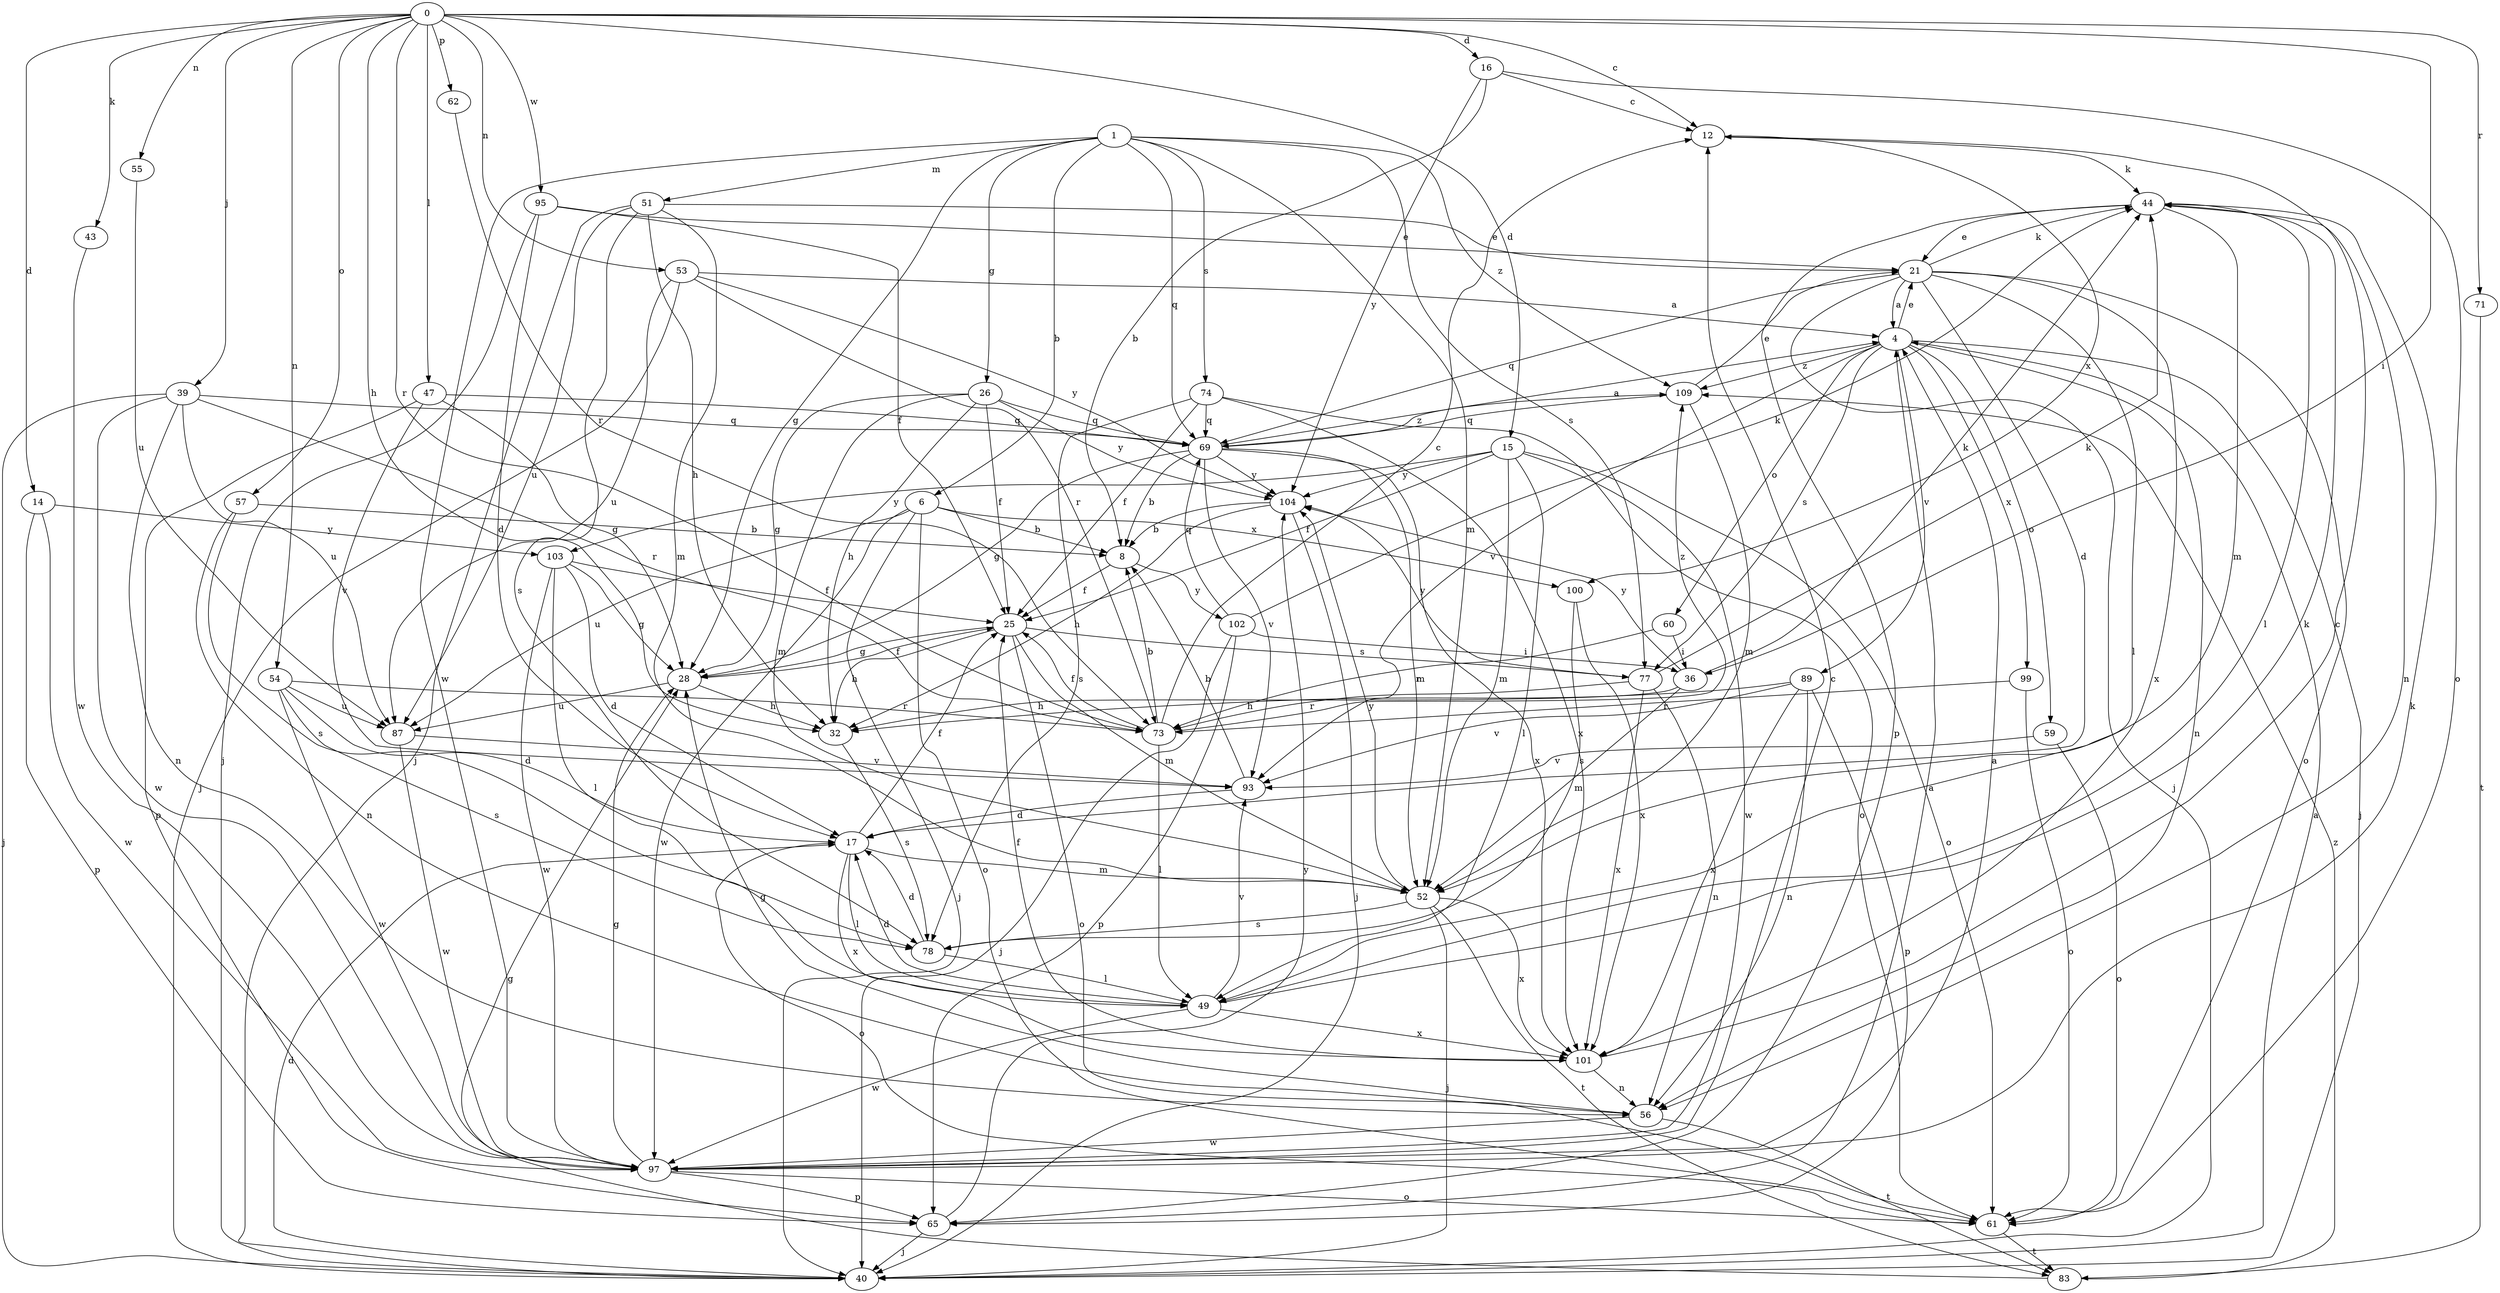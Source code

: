 strict digraph  {
0;
1;
4;
6;
8;
12;
14;
15;
16;
17;
21;
25;
26;
28;
32;
36;
39;
40;
43;
44;
47;
49;
51;
52;
53;
54;
55;
56;
57;
59;
60;
61;
62;
65;
69;
71;
73;
74;
77;
78;
83;
87;
89;
93;
95;
97;
99;
100;
101;
102;
103;
104;
109;
0 -> 12  [label=c];
0 -> 14  [label=d];
0 -> 15  [label=d];
0 -> 16  [label=d];
0 -> 32  [label=h];
0 -> 36  [label=i];
0 -> 39  [label=j];
0 -> 43  [label=k];
0 -> 47  [label=l];
0 -> 53  [label=n];
0 -> 54  [label=n];
0 -> 55  [label=n];
0 -> 57  [label=o];
0 -> 62  [label=p];
0 -> 71  [label=r];
0 -> 73  [label=r];
0 -> 95  [label=w];
1 -> 6  [label=b];
1 -> 26  [label=g];
1 -> 28  [label=g];
1 -> 51  [label=m];
1 -> 52  [label=m];
1 -> 69  [label=q];
1 -> 74  [label=s];
1 -> 77  [label=s];
1 -> 97  [label=w];
1 -> 109  [label=z];
4 -> 21  [label=e];
4 -> 40  [label=j];
4 -> 56  [label=n];
4 -> 59  [label=o];
4 -> 60  [label=o];
4 -> 77  [label=s];
4 -> 89  [label=v];
4 -> 93  [label=v];
4 -> 99  [label=x];
4 -> 109  [label=z];
6 -> 8  [label=b];
6 -> 40  [label=j];
6 -> 61  [label=o];
6 -> 87  [label=u];
6 -> 97  [label=w];
6 -> 100  [label=x];
8 -> 25  [label=f];
8 -> 102  [label=y];
12 -> 44  [label=k];
12 -> 100  [label=x];
14 -> 65  [label=p];
14 -> 97  [label=w];
14 -> 103  [label=y];
15 -> 25  [label=f];
15 -> 49  [label=l];
15 -> 52  [label=m];
15 -> 61  [label=o];
15 -> 97  [label=w];
15 -> 103  [label=y];
15 -> 104  [label=y];
16 -> 8  [label=b];
16 -> 12  [label=c];
16 -> 61  [label=o];
16 -> 104  [label=y];
17 -> 25  [label=f];
17 -> 49  [label=l];
17 -> 52  [label=m];
17 -> 61  [label=o];
17 -> 101  [label=x];
21 -> 4  [label=a];
21 -> 17  [label=d];
21 -> 40  [label=j];
21 -> 44  [label=k];
21 -> 49  [label=l];
21 -> 61  [label=o];
21 -> 69  [label=q];
21 -> 101  [label=x];
25 -> 28  [label=g];
25 -> 32  [label=h];
25 -> 52  [label=m];
25 -> 61  [label=o];
25 -> 77  [label=s];
26 -> 25  [label=f];
26 -> 28  [label=g];
26 -> 32  [label=h];
26 -> 52  [label=m];
26 -> 69  [label=q];
26 -> 104  [label=y];
28 -> 25  [label=f];
28 -> 32  [label=h];
28 -> 87  [label=u];
32 -> 78  [label=s];
36 -> 32  [label=h];
36 -> 44  [label=k];
36 -> 52  [label=m];
36 -> 104  [label=y];
39 -> 40  [label=j];
39 -> 56  [label=n];
39 -> 69  [label=q];
39 -> 73  [label=r];
39 -> 87  [label=u];
39 -> 97  [label=w];
40 -> 4  [label=a];
40 -> 17  [label=d];
43 -> 97  [label=w];
44 -> 21  [label=e];
44 -> 49  [label=l];
44 -> 52  [label=m];
44 -> 56  [label=n];
44 -> 65  [label=p];
47 -> 28  [label=g];
47 -> 65  [label=p];
47 -> 69  [label=q];
47 -> 93  [label=v];
49 -> 17  [label=d];
49 -> 44  [label=k];
49 -> 93  [label=v];
49 -> 97  [label=w];
49 -> 101  [label=x];
51 -> 21  [label=e];
51 -> 32  [label=h];
51 -> 40  [label=j];
51 -> 52  [label=m];
51 -> 78  [label=s];
51 -> 87  [label=u];
52 -> 40  [label=j];
52 -> 78  [label=s];
52 -> 83  [label=t];
52 -> 101  [label=x];
52 -> 104  [label=y];
53 -> 4  [label=a];
53 -> 40  [label=j];
53 -> 73  [label=r];
53 -> 87  [label=u];
53 -> 104  [label=y];
54 -> 17  [label=d];
54 -> 73  [label=r];
54 -> 78  [label=s];
54 -> 87  [label=u];
54 -> 97  [label=w];
55 -> 87  [label=u];
56 -> 28  [label=g];
56 -> 83  [label=t];
56 -> 97  [label=w];
57 -> 8  [label=b];
57 -> 56  [label=n];
57 -> 78  [label=s];
59 -> 61  [label=o];
59 -> 93  [label=v];
60 -> 36  [label=i];
60 -> 73  [label=r];
61 -> 83  [label=t];
62 -> 73  [label=r];
65 -> 4  [label=a];
65 -> 40  [label=j];
65 -> 104  [label=y];
69 -> 4  [label=a];
69 -> 8  [label=b];
69 -> 28  [label=g];
69 -> 52  [label=m];
69 -> 93  [label=v];
69 -> 101  [label=x];
69 -> 104  [label=y];
69 -> 109  [label=z];
71 -> 83  [label=t];
73 -> 8  [label=b];
73 -> 12  [label=c];
73 -> 25  [label=f];
73 -> 49  [label=l];
73 -> 109  [label=z];
74 -> 25  [label=f];
74 -> 61  [label=o];
74 -> 69  [label=q];
74 -> 78  [label=s];
74 -> 101  [label=x];
77 -> 44  [label=k];
77 -> 56  [label=n];
77 -> 73  [label=r];
77 -> 101  [label=x];
77 -> 104  [label=y];
78 -> 17  [label=d];
78 -> 49  [label=l];
83 -> 28  [label=g];
83 -> 109  [label=z];
87 -> 93  [label=v];
87 -> 97  [label=w];
89 -> 32  [label=h];
89 -> 56  [label=n];
89 -> 65  [label=p];
89 -> 93  [label=v];
89 -> 101  [label=x];
93 -> 8  [label=b];
93 -> 17  [label=d];
95 -> 17  [label=d];
95 -> 21  [label=e];
95 -> 25  [label=f];
95 -> 40  [label=j];
97 -> 4  [label=a];
97 -> 12  [label=c];
97 -> 28  [label=g];
97 -> 44  [label=k];
97 -> 61  [label=o];
97 -> 65  [label=p];
99 -> 61  [label=o];
99 -> 73  [label=r];
100 -> 78  [label=s];
100 -> 101  [label=x];
101 -> 12  [label=c];
101 -> 25  [label=f];
101 -> 56  [label=n];
102 -> 36  [label=i];
102 -> 40  [label=j];
102 -> 44  [label=k];
102 -> 65  [label=p];
102 -> 69  [label=q];
103 -> 17  [label=d];
103 -> 25  [label=f];
103 -> 28  [label=g];
103 -> 49  [label=l];
103 -> 97  [label=w];
104 -> 8  [label=b];
104 -> 32  [label=h];
104 -> 40  [label=j];
109 -> 21  [label=e];
109 -> 52  [label=m];
109 -> 69  [label=q];
}
